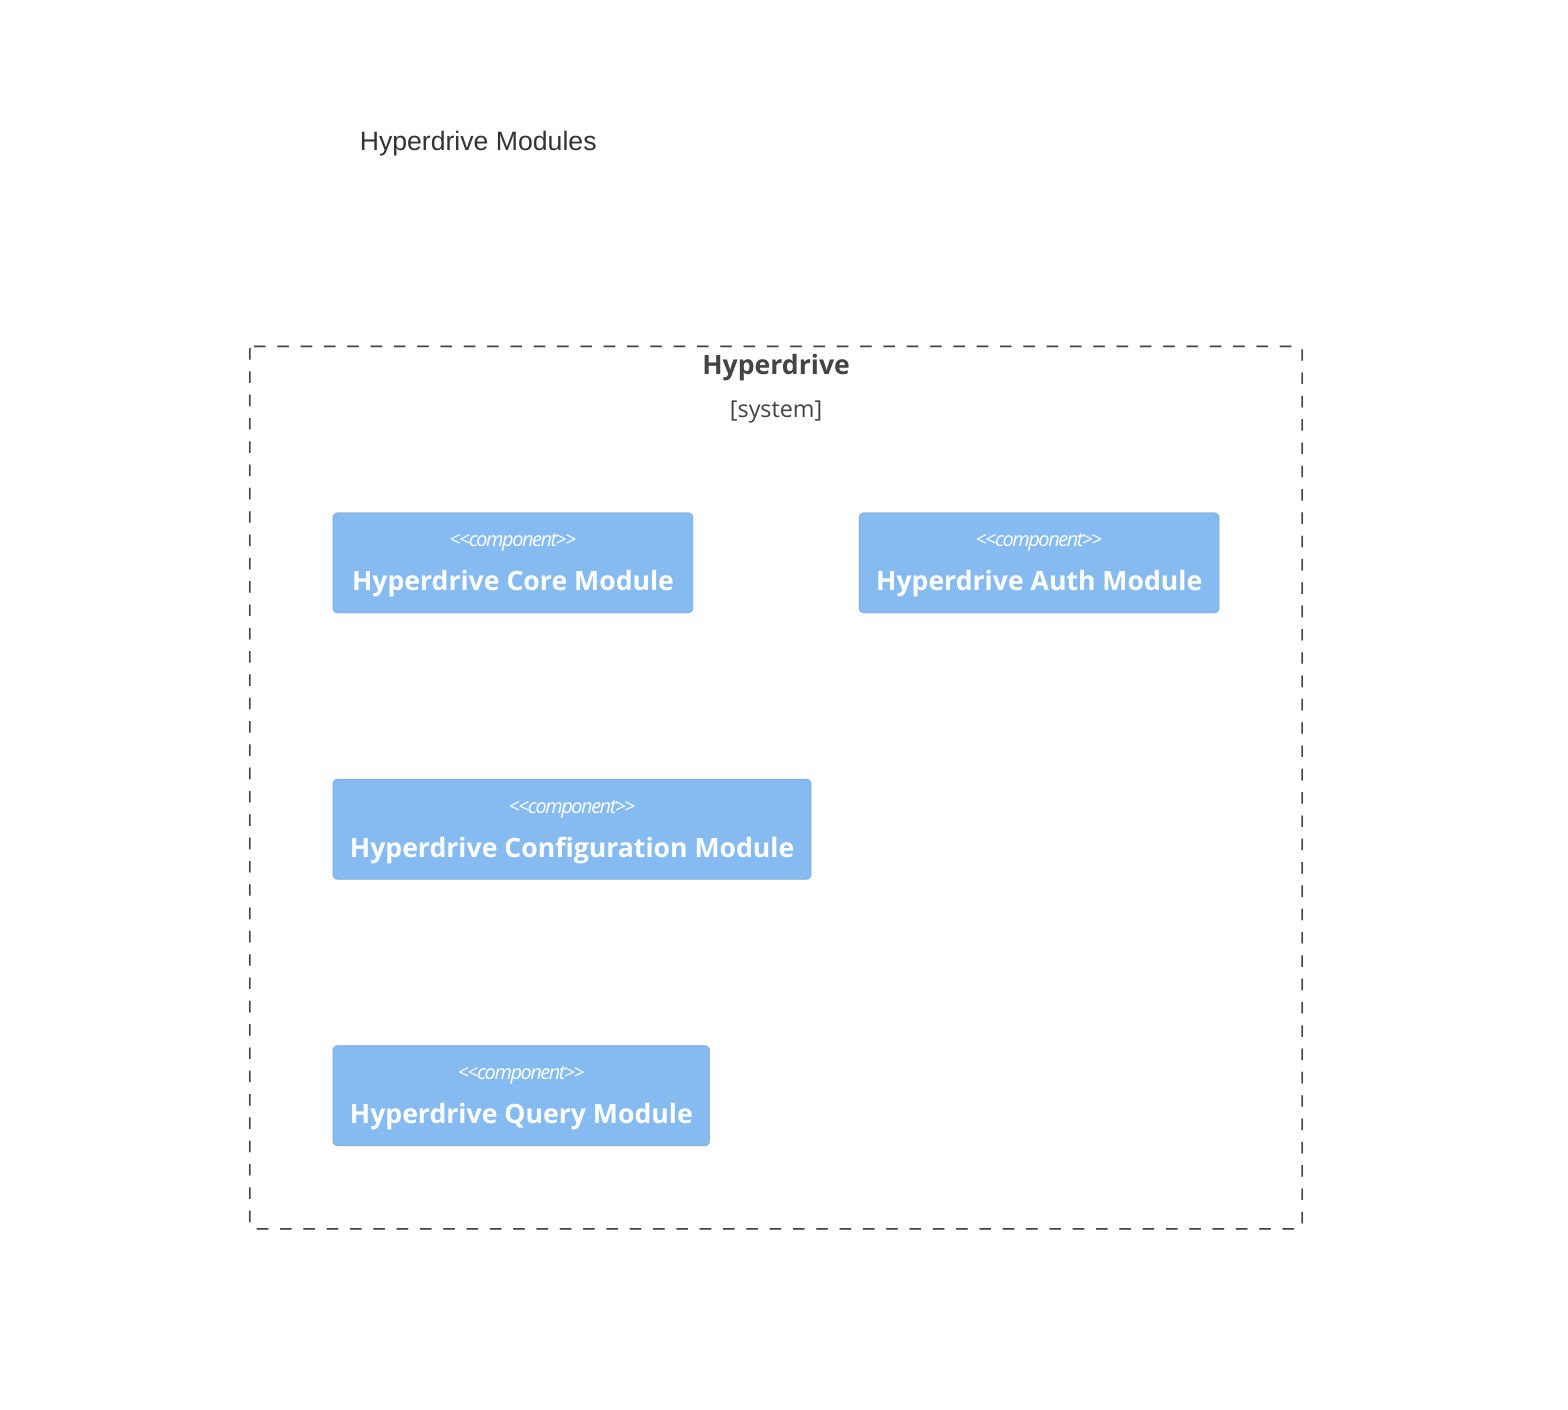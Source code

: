 C4Context
    %% @config(../mmd_config.json)
    title Hyperdrive Modules

    Boundary(c0, "Hyperdrive") {
        Component(h_core,Hyperdrive Core Module, "")
        Component(h_auth,Hyperdrive Auth Module, "")
        Component(h_conf,Hyperdrive Configuration Module, "")
        Component(h_query,Hyperdrive Query Module, "")
    }
    UpdateLayoutConfig($c4ShapeInRow="2", $c4BoundaryInRow="1")